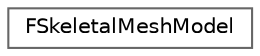 digraph "Graphical Class Hierarchy"
{
 // INTERACTIVE_SVG=YES
 // LATEX_PDF_SIZE
  bgcolor="transparent";
  edge [fontname=Helvetica,fontsize=10,labelfontname=Helvetica,labelfontsize=10];
  node [fontname=Helvetica,fontsize=10,shape=box,height=0.2,width=0.4];
  rankdir="LR";
  Node0 [id="Node000000",label="FSkeletalMeshModel",height=0.2,width=0.4,color="grey40", fillcolor="white", style="filled",URL="$d7/d40/classFSkeletalMeshModel.html",tooltip="Imported resources for a skeletal mesh."];
}
